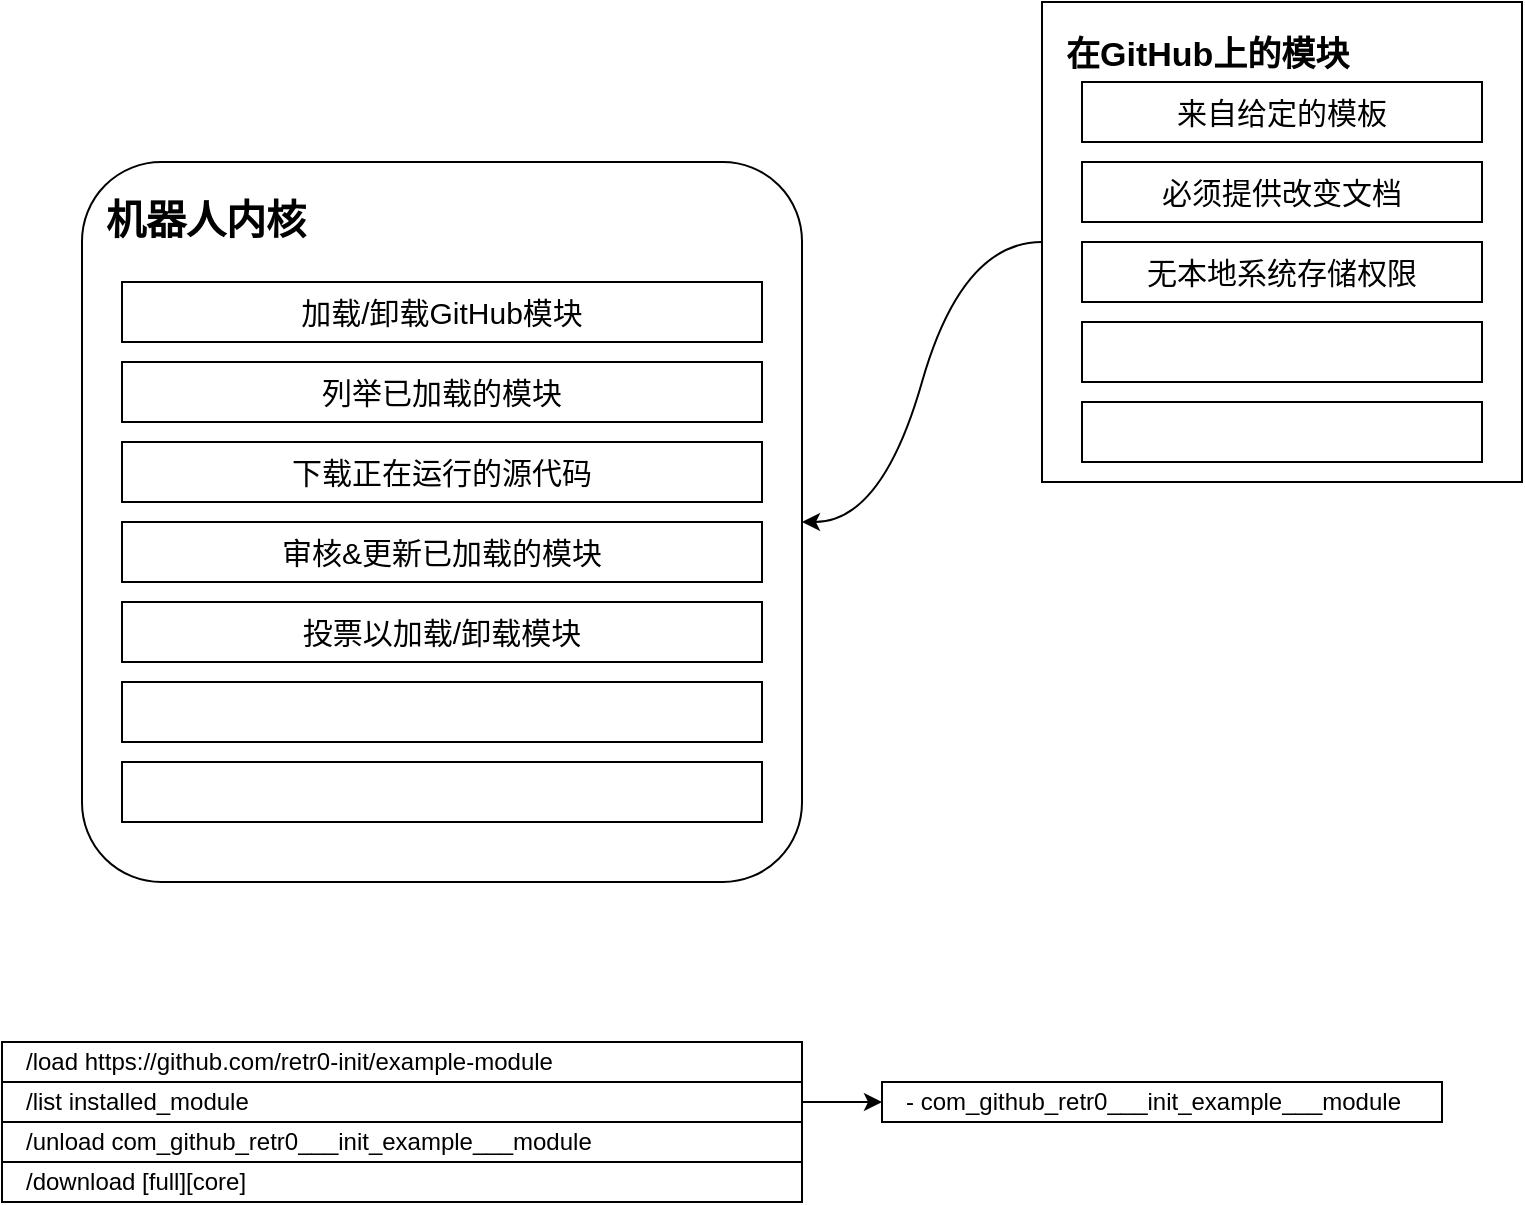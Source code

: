 <mxfile version="22.1.15" type="device">
  <diagram name="Page-1" id="mkHK0wW7ZeUWsptHOZcX">
    <mxGraphModel dx="1114" dy="879" grid="1" gridSize="10" guides="1" tooltips="1" connect="1" arrows="1" fold="1" page="1" pageScale="1" pageWidth="850" pageHeight="1100" math="0" shadow="0">
      <root>
        <mxCell id="0" />
        <mxCell id="1" parent="0" />
        <mxCell id="K100ILrr0IqUAewiloMb-1" value="&lt;div style=&quot;font-size: 20px;&quot;&gt;机器人内核&lt;/div&gt;" style="rounded=1;whiteSpace=wrap;html=1;align=left;verticalAlign=top;spacingLeft=10;spacingTop=10;fontSize=20;fontStyle=1;arcSize=11;" parent="1" vertex="1">
          <mxGeometry x="80" y="120" width="360" height="360" as="geometry" />
        </mxCell>
        <mxCell id="K100ILrr0IqUAewiloMb-2" value="在GitHub上的模块" style="whiteSpace=wrap;html=1;aspect=fixed;align=left;verticalAlign=top;spacingLeft=10;spacingTop=10;fontSize=17;fontStyle=1" parent="1" vertex="1">
          <mxGeometry x="560" y="40" width="240" height="240" as="geometry" />
        </mxCell>
        <mxCell id="K100ILrr0IqUAewiloMb-3" value="加载/卸载GitHub模块" style="rounded=0;whiteSpace=wrap;html=1;fontSize=15;" parent="1" vertex="1">
          <mxGeometry x="100" y="180" width="320" height="30" as="geometry" />
        </mxCell>
        <mxCell id="K100ILrr0IqUAewiloMb-4" value="列举已加载的模块" style="rounded=0;whiteSpace=wrap;html=1;fontSize=15;" parent="1" vertex="1">
          <mxGeometry x="100" y="220" width="320" height="30" as="geometry" />
        </mxCell>
        <mxCell id="K100ILrr0IqUAewiloMb-5" value="审核&amp;amp;更新已加载的模块" style="rounded=0;whiteSpace=wrap;html=1;fontSize=15;" parent="1" vertex="1">
          <mxGeometry x="100" y="300" width="320" height="30" as="geometry" />
        </mxCell>
        <mxCell id="K100ILrr0IqUAewiloMb-6" value="下载正在运行的源代码" style="rounded=0;whiteSpace=wrap;html=1;fontSize=15;" parent="1" vertex="1">
          <mxGeometry x="100" y="260" width="320" height="30" as="geometry" />
        </mxCell>
        <mxCell id="K100ILrr0IqUAewiloMb-7" value="投票以加载/卸载模块" style="rounded=0;whiteSpace=wrap;html=1;fontSize=15;" parent="1" vertex="1">
          <mxGeometry x="100" y="340" width="320" height="30" as="geometry" />
        </mxCell>
        <mxCell id="K100ILrr0IqUAewiloMb-8" value="" style="rounded=0;whiteSpace=wrap;html=1;fontSize=15;" parent="1" vertex="1">
          <mxGeometry x="100" y="420" width="320" height="30" as="geometry" />
        </mxCell>
        <mxCell id="K100ILrr0IqUAewiloMb-9" value="" style="rounded=0;whiteSpace=wrap;html=1;fontSize=15;" parent="1" vertex="1">
          <mxGeometry x="100" y="380" width="320" height="30" as="geometry" />
        </mxCell>
        <mxCell id="K100ILrr0IqUAewiloMb-10" value="来自给定的模板" style="rounded=0;whiteSpace=wrap;html=1;fontSize=15;" parent="1" vertex="1">
          <mxGeometry x="580" y="80" width="200" height="30" as="geometry" />
        </mxCell>
        <mxCell id="K100ILrr0IqUAewiloMb-11" value="必须提供改变文档" style="rounded=0;whiteSpace=wrap;html=1;fontSize=15;" parent="1" vertex="1">
          <mxGeometry x="580" y="120" width="200" height="30" as="geometry" />
        </mxCell>
        <mxCell id="K100ILrr0IqUAewiloMb-12" value="" style="rounded=0;whiteSpace=wrap;html=1;fontSize=15;" parent="1" vertex="1">
          <mxGeometry x="580" y="200" width="200" height="30" as="geometry" />
        </mxCell>
        <mxCell id="K100ILrr0IqUAewiloMb-13" value="无本地系统存储权限" style="rounded=0;whiteSpace=wrap;html=1;fontSize=15;" parent="1" vertex="1">
          <mxGeometry x="580" y="160" width="200" height="30" as="geometry" />
        </mxCell>
        <mxCell id="K100ILrr0IqUAewiloMb-14" value="" style="rounded=0;whiteSpace=wrap;html=1;fontSize=15;" parent="1" vertex="1">
          <mxGeometry x="580" y="240" width="200" height="30" as="geometry" />
        </mxCell>
        <mxCell id="K100ILrr0IqUAewiloMb-15" value="/load https://github.com/retr0-init/example-module" style="rounded=0;whiteSpace=wrap;html=1;align=left;spacingLeft=10;" parent="1" vertex="1">
          <mxGeometry x="40" y="560" width="400" height="20" as="geometry" />
        </mxCell>
        <mxCell id="K100ILrr0IqUAewiloMb-19" value="" style="edgeStyle=orthogonalEdgeStyle;rounded=0;orthogonalLoop=1;jettySize=auto;html=1;" parent="1" source="K100ILrr0IqUAewiloMb-16" target="K100ILrr0IqUAewiloMb-17" edge="1">
          <mxGeometry relative="1" as="geometry" />
        </mxCell>
        <mxCell id="K100ILrr0IqUAewiloMb-16" value="/list installed_module" style="rounded=0;whiteSpace=wrap;html=1;align=left;spacingLeft=10;" parent="1" vertex="1">
          <mxGeometry x="40" y="580" width="400" height="20" as="geometry" />
        </mxCell>
        <mxCell id="K100ILrr0IqUAewiloMb-17" value="- com_github_retr0___init_example___module" style="rounded=0;whiteSpace=wrap;html=1;align=left;spacingLeft=10;" parent="1" vertex="1">
          <mxGeometry x="480" y="580" width="280" height="20" as="geometry" />
        </mxCell>
        <mxCell id="K100ILrr0IqUAewiloMb-18" value="/unload com_github_retr0___init_example___module" style="rounded=0;whiteSpace=wrap;html=1;align=left;spacingLeft=10;" parent="1" vertex="1">
          <mxGeometry x="40" y="600" width="400" height="20" as="geometry" />
        </mxCell>
        <mxCell id="K100ILrr0IqUAewiloMb-20" value="/download [full][core]" style="rounded=0;whiteSpace=wrap;html=1;align=left;spacingLeft=10;" parent="1" vertex="1">
          <mxGeometry x="40" y="620" width="400" height="20" as="geometry" />
        </mxCell>
        <mxCell id="TuBQrjZSOpLfp8WCdEAR-1" value="" style="curved=1;endArrow=classic;html=1;rounded=0;entryX=1;entryY=0.5;entryDx=0;entryDy=0;exitX=0;exitY=0.5;exitDx=0;exitDy=0;" edge="1" parent="1" source="K100ILrr0IqUAewiloMb-2" target="K100ILrr0IqUAewiloMb-1">
          <mxGeometry width="50" height="50" relative="1" as="geometry">
            <mxPoint x="580" y="300" as="sourcePoint" />
            <mxPoint x="520" y="190" as="targetPoint" />
            <Array as="points">
              <mxPoint x="520" y="160" />
              <mxPoint x="480" y="300" />
            </Array>
          </mxGeometry>
        </mxCell>
      </root>
    </mxGraphModel>
  </diagram>
</mxfile>
